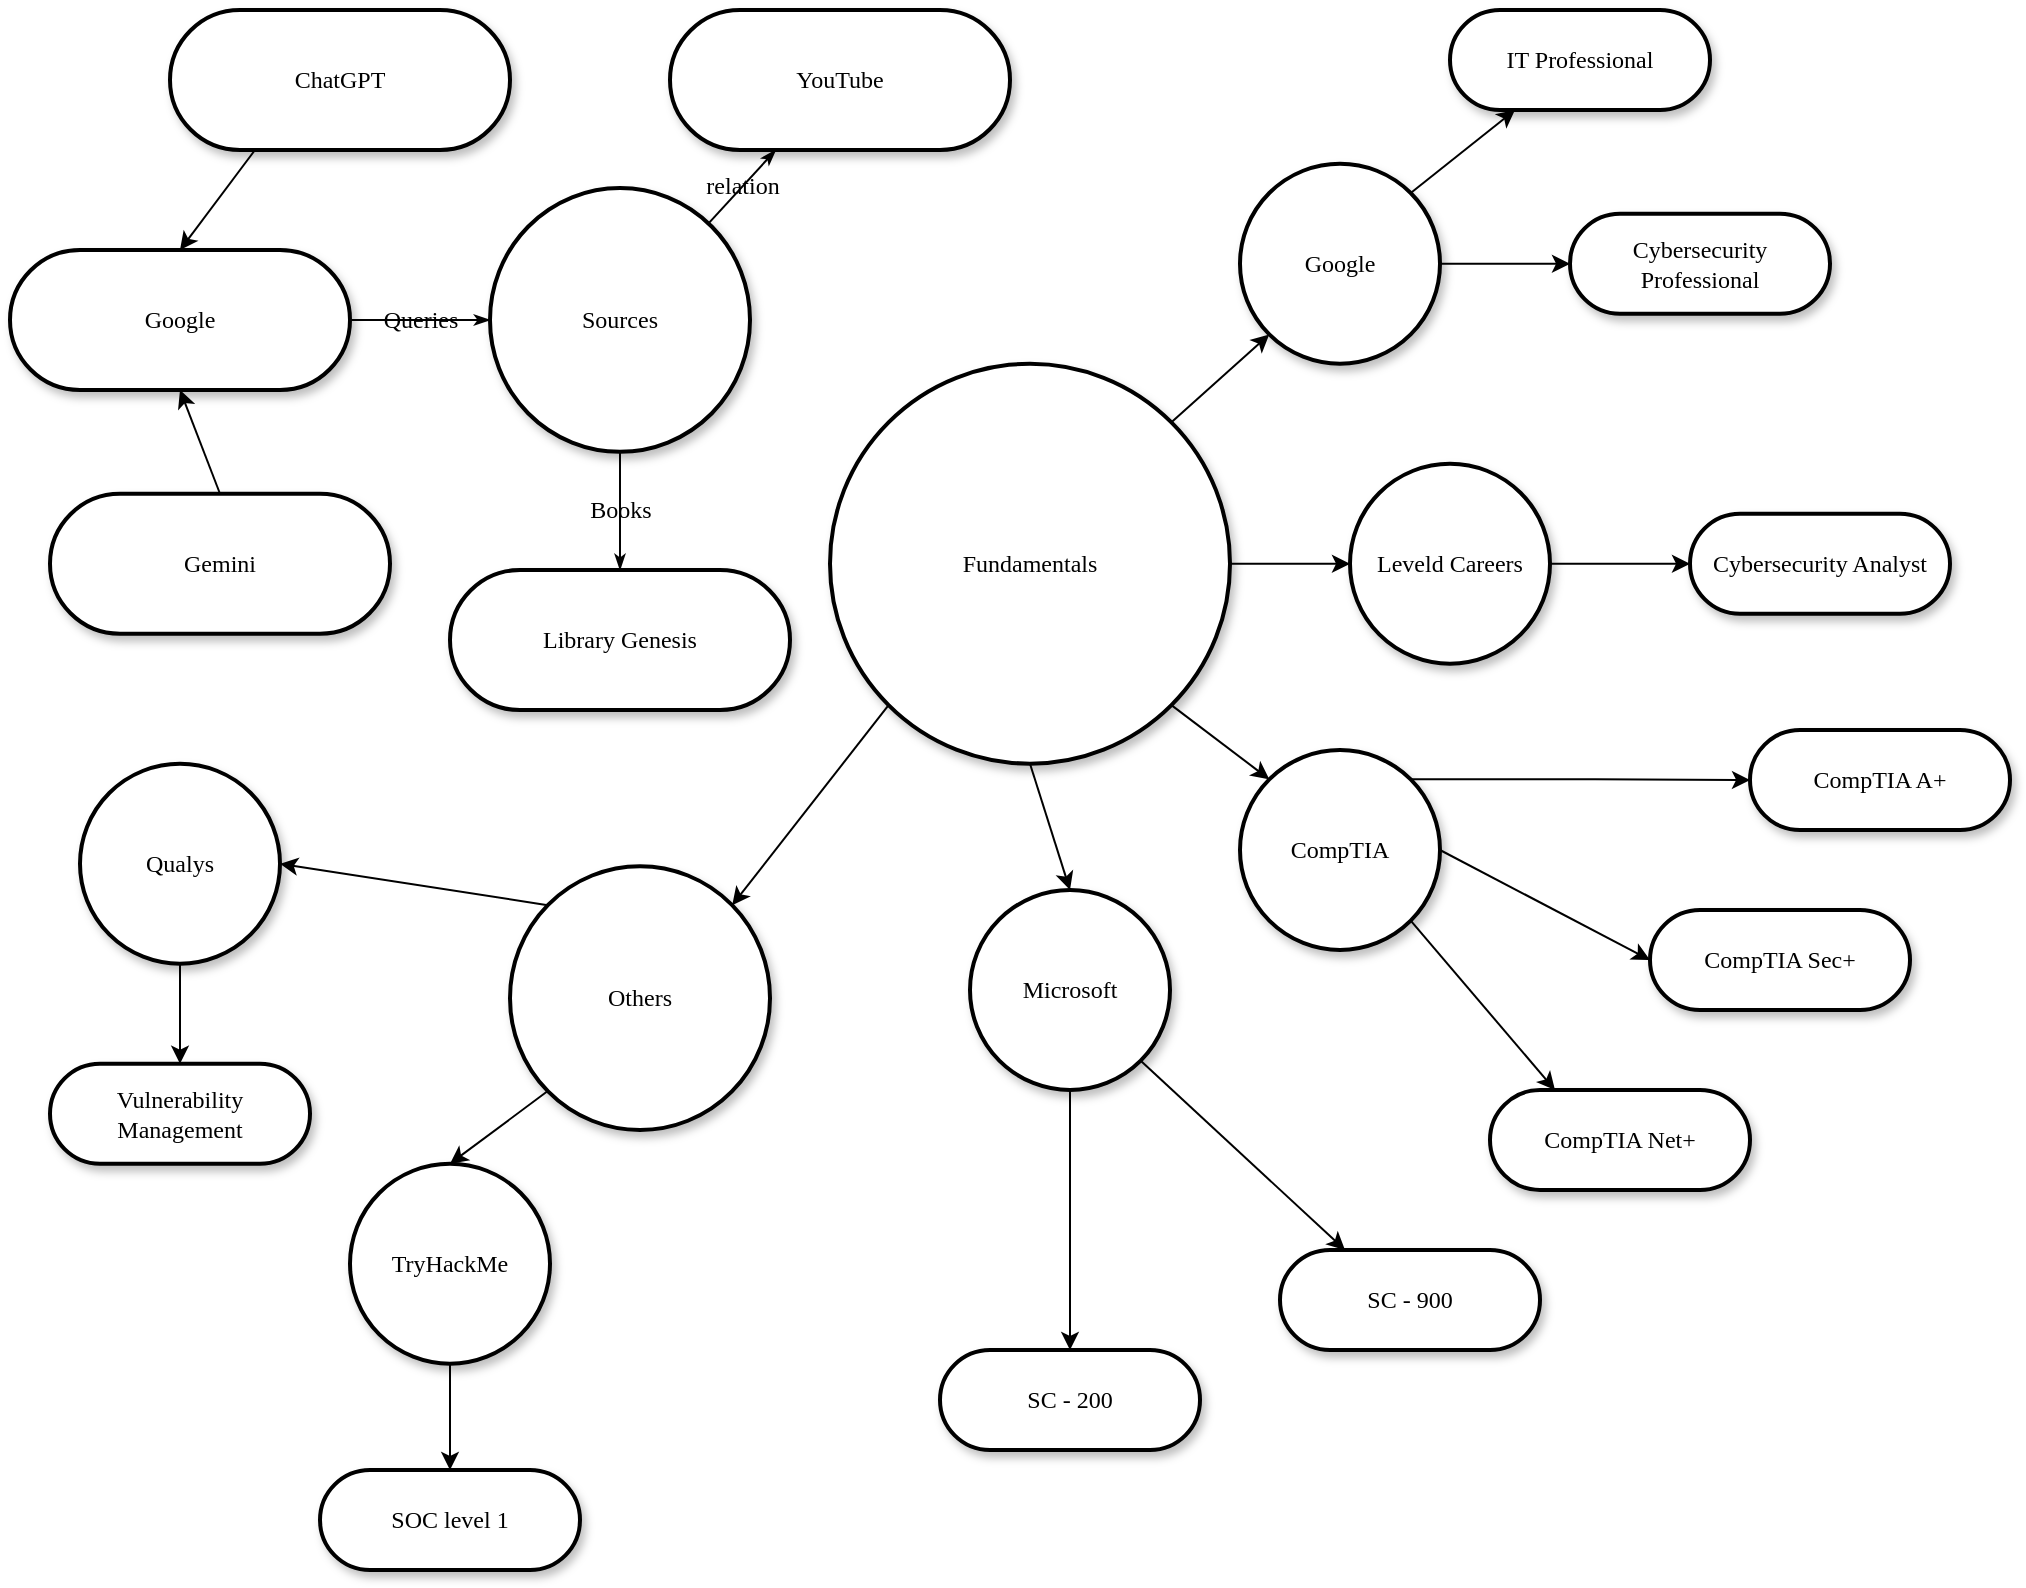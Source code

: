 <mxfile version="24.7.17">
  <diagram name="Page-1" id="ad52d381-51e7-2e0d-a935-2d0ddd2fd229">
    <mxGraphModel dx="1612" dy="931" grid="1" gridSize="10" guides="1" tooltips="1" connect="1" arrows="1" fold="1" page="1" pageScale="1" pageWidth="1100" pageHeight="850" background="none" math="0" shadow="0">
      <root>
        <mxCell id="0" />
        <mxCell id="1" parent="0" />
        <mxCell id="2c924340bb9dbf6c-1" value="Google" style="whiteSpace=wrap;html=1;rounded=1;shadow=1;comic=0;labelBackgroundColor=none;strokeWidth=2;fontFamily=Verdana;fontSize=12;align=center;arcSize=50;" parent="1" vertex="1">
          <mxGeometry x="50" y="150" width="170" height="70" as="geometry" />
        </mxCell>
        <mxCell id="2c924340bb9dbf6c-2" value="Sources" style="ellipse;whiteSpace=wrap;html=1;rounded=1;shadow=1;comic=0;labelBackgroundColor=none;strokeWidth=2;fontFamily=Verdana;fontSize=12;align=center;" parent="1" vertex="1">
          <mxGeometry x="290" y="119.06" width="130" height="131.87" as="geometry" />
        </mxCell>
        <mxCell id="eouttdCkunYeLVxg42fr-56" style="rounded=0;orthogonalLoop=1;jettySize=auto;html=1;exitX=1;exitY=0;exitDx=0;exitDy=0;entryX=0.25;entryY=1;entryDx=0;entryDy=0;" edge="1" parent="1" source="2c924340bb9dbf6c-3" target="2c924340bb9dbf6c-11">
          <mxGeometry relative="1" as="geometry" />
        </mxCell>
        <mxCell id="eouttdCkunYeLVxg42fr-57" style="edgeStyle=orthogonalEdgeStyle;rounded=0;orthogonalLoop=1;jettySize=auto;html=1;exitX=1;exitY=0.5;exitDx=0;exitDy=0;entryX=0;entryY=0.5;entryDx=0;entryDy=0;" edge="1" parent="1" source="2c924340bb9dbf6c-3" target="eouttdCkunYeLVxg42fr-15">
          <mxGeometry relative="1" as="geometry" />
        </mxCell>
        <mxCell id="2c924340bb9dbf6c-3" value="&lt;span&gt;Google&lt;/span&gt;" style="ellipse;whiteSpace=wrap;html=1;rounded=1;shadow=1;comic=0;labelBackgroundColor=none;strokeWidth=2;fontFamily=Verdana;fontSize=12;align=center;" parent="1" vertex="1">
          <mxGeometry x="665" y="106.87" width="100" height="100" as="geometry" />
        </mxCell>
        <mxCell id="eouttdCkunYeLVxg42fr-42" style="edgeStyle=orthogonalEdgeStyle;rounded=0;orthogonalLoop=1;jettySize=auto;html=1;exitX=1;exitY=0.5;exitDx=0;exitDy=0;entryX=0;entryY=0.5;entryDx=0;entryDy=0;" edge="1" parent="1" source="2c924340bb9dbf6c-4" target="eouttdCkunYeLVxg42fr-35">
          <mxGeometry relative="1" as="geometry" />
        </mxCell>
        <mxCell id="eouttdCkunYeLVxg42fr-43" style="rounded=0;orthogonalLoop=1;jettySize=auto;html=1;exitX=1;exitY=0;exitDx=0;exitDy=0;entryX=0;entryY=1;entryDx=0;entryDy=0;" edge="1" parent="1" source="2c924340bb9dbf6c-4" target="2c924340bb9dbf6c-3">
          <mxGeometry relative="1" as="geometry" />
        </mxCell>
        <mxCell id="eouttdCkunYeLVxg42fr-44" style="rounded=0;orthogonalLoop=1;jettySize=auto;html=1;exitX=1;exitY=1;exitDx=0;exitDy=0;entryX=0;entryY=0;entryDx=0;entryDy=0;" edge="1" parent="1" source="2c924340bb9dbf6c-4" target="eouttdCkunYeLVxg42fr-36">
          <mxGeometry relative="1" as="geometry" />
        </mxCell>
        <mxCell id="eouttdCkunYeLVxg42fr-48" style="rounded=0;orthogonalLoop=1;jettySize=auto;html=1;exitX=0.5;exitY=1;exitDx=0;exitDy=0;entryX=0.5;entryY=0;entryDx=0;entryDy=0;" edge="1" parent="1" source="2c924340bb9dbf6c-4" target="eouttdCkunYeLVxg42fr-37">
          <mxGeometry relative="1" as="geometry">
            <mxPoint x="610" y="500" as="targetPoint" />
          </mxGeometry>
        </mxCell>
        <mxCell id="eouttdCkunYeLVxg42fr-49" style="rounded=0;orthogonalLoop=1;jettySize=auto;html=1;exitX=0;exitY=1;exitDx=0;exitDy=0;entryX=1;entryY=0;entryDx=0;entryDy=0;" edge="1" parent="1" source="2c924340bb9dbf6c-4" target="eouttdCkunYeLVxg42fr-47">
          <mxGeometry relative="1" as="geometry" />
        </mxCell>
        <mxCell id="2c924340bb9dbf6c-4" value="Fundamentals" style="ellipse;whiteSpace=wrap;html=1;rounded=1;shadow=1;comic=0;labelBackgroundColor=none;strokeWidth=2;fontFamily=Verdana;fontSize=12;align=center;" parent="1" vertex="1">
          <mxGeometry x="460" y="206.87" width="200" height="200" as="geometry" />
        </mxCell>
        <mxCell id="eouttdCkunYeLVxg42fr-10" style="rounded=0;orthogonalLoop=1;jettySize=auto;html=1;exitX=0.25;exitY=1;exitDx=0;exitDy=0;entryX=0.5;entryY=0;entryDx=0;entryDy=0;" edge="1" parent="1" source="2c924340bb9dbf6c-8" target="2c924340bb9dbf6c-1">
          <mxGeometry relative="1" as="geometry">
            <mxPoint x="160" y="170.0" as="targetPoint" />
          </mxGeometry>
        </mxCell>
        <mxCell id="2c924340bb9dbf6c-8" value="&lt;span&gt;ChatGPT&lt;/span&gt;" style="whiteSpace=wrap;html=1;rounded=1;shadow=1;comic=0;labelBackgroundColor=none;strokeWidth=2;fontFamily=Verdana;fontSize=12;align=center;arcSize=50;" parent="1" vertex="1">
          <mxGeometry x="130" y="30" width="170" height="70" as="geometry" />
        </mxCell>
        <mxCell id="eouttdCkunYeLVxg42fr-41" style="rounded=0;orthogonalLoop=1;jettySize=auto;html=1;exitX=0.5;exitY=0;exitDx=0;exitDy=0;entryX=0.5;entryY=1;entryDx=0;entryDy=0;" edge="1" parent="1" source="2c924340bb9dbf6c-9" target="2c924340bb9dbf6c-1">
          <mxGeometry relative="1" as="geometry" />
        </mxCell>
        <mxCell id="2c924340bb9dbf6c-9" value="&lt;span&gt;Gemini&lt;/span&gt;" style="whiteSpace=wrap;html=1;rounded=1;shadow=1;comic=0;labelBackgroundColor=none;strokeWidth=2;fontFamily=Verdana;fontSize=12;align=center;arcSize=50;" parent="1" vertex="1">
          <mxGeometry x="70" y="271.87" width="170" height="70" as="geometry" />
        </mxCell>
        <mxCell id="2c924340bb9dbf6c-10" value="&lt;span&gt;YouTube&lt;/span&gt;" style="whiteSpace=wrap;html=1;rounded=1;shadow=1;comic=0;labelBackgroundColor=none;strokeWidth=2;fontFamily=Verdana;fontSize=12;align=center;arcSize=50;" parent="1" vertex="1">
          <mxGeometry x="380" y="30" width="170" height="70" as="geometry" />
        </mxCell>
        <mxCell id="2c924340bb9dbf6c-11" value="&lt;span&gt;IT Professional&lt;/span&gt;" style="whiteSpace=wrap;html=1;rounded=1;shadow=1;comic=0;labelBackgroundColor=none;strokeWidth=2;fontFamily=Verdana;fontSize=12;align=center;arcSize=50;" parent="1" vertex="1">
          <mxGeometry x="770" y="30" width="130" height="50" as="geometry" />
        </mxCell>
        <mxCell id="eouttdCkunYeLVxg42fr-9" value="" style="edgeStyle=orthogonalEdgeStyle;rounded=0;orthogonalLoop=1;jettySize=auto;html=1;" edge="1" parent="1" source="2c924340bb9dbf6c-24">
          <mxGeometry relative="1" as="geometry">
            <mxPoint x="230" y="490" as="targetPoint" />
          </mxGeometry>
        </mxCell>
        <mxCell id="2c924340bb9dbf6c-27" value="relation" style="edgeStyle=none;rounded=1;html=1;labelBackgroundColor=none;startArrow=none;startFill=0;startSize=5;endArrow=classicThin;endFill=1;endSize=5;jettySize=auto;orthogonalLoop=1;strokeColor=default;strokeWidth=1;fontFamily=Verdana;fontSize=12" parent="1" source="2c924340bb9dbf6c-2" target="2c924340bb9dbf6c-10" edge="1">
          <mxGeometry relative="1" as="geometry" />
        </mxCell>
        <mxCell id="2c924340bb9dbf6c-30" value="Queries" style="edgeStyle=none;rounded=1;html=1;labelBackgroundColor=none;startArrow=none;startFill=0;startSize=5;endArrow=classicThin;endFill=1;endSize=5;jettySize=auto;orthogonalLoop=1;strokeColor=#030303;strokeWidth=1;fontFamily=Verdana;fontSize=12;exitX=1;exitY=0.5;exitDx=0;exitDy=0;entryX=0;entryY=0.5;entryDx=0;entryDy=0;" parent="1" source="2c924340bb9dbf6c-1" target="2c924340bb9dbf6c-2" edge="1">
          <mxGeometry relative="1" as="geometry" />
        </mxCell>
        <mxCell id="2c924340bb9dbf6c-49" value="relation" style="edgeStyle=none;rounded=1;html=1;labelBackgroundColor=none;startArrow=none;startFill=0;startSize=5;endArrow=classicThin;endFill=1;endSize=5;jettySize=auto;orthogonalLoop=1;strokeColor=#B3B3B3;strokeWidth=1;fontFamily=Verdana;fontSize=12" parent="1" source="2c924340bb9dbf6c-25" edge="1">
          <mxGeometry relative="1" as="geometry">
            <mxPoint x="110" y="530.0" as="targetPoint" />
          </mxGeometry>
        </mxCell>
        <mxCell id="2c924340bb9dbf6c-56" value="&lt;span&gt;Library Genesis&lt;/span&gt;" style="whiteSpace=wrap;html=1;rounded=1;shadow=1;comic=0;labelBackgroundColor=none;strokeWidth=2;fontFamily=Verdana;fontSize=12;align=center;arcSize=50;" parent="1" vertex="1">
          <mxGeometry x="270" y="310" width="170" height="70" as="geometry" />
        </mxCell>
        <mxCell id="2c924340bb9dbf6c-62" value="Books" style="edgeStyle=none;rounded=1;html=1;labelBackgroundColor=none;startArrow=none;startFill=0;startSize=5;endArrow=classicThin;endFill=1;endSize=5;jettySize=auto;orthogonalLoop=1;strokeColor=#030303;strokeWidth=1;fontFamily=Verdana;fontSize=12" parent="1" source="2c924340bb9dbf6c-2" target="2c924340bb9dbf6c-56" edge="1">
          <mxGeometry relative="1" as="geometry" />
        </mxCell>
        <mxCell id="eouttdCkunYeLVxg42fr-3" style="edgeStyle=orthogonalEdgeStyle;rounded=0;orthogonalLoop=1;jettySize=auto;html=1;exitX=0.5;exitY=1;exitDx=0;exitDy=0;" edge="1" parent="1" source="2c924340bb9dbf6c-1" target="2c924340bb9dbf6c-1">
          <mxGeometry relative="1" as="geometry" />
        </mxCell>
        <mxCell id="eouttdCkunYeLVxg42fr-15" value="&lt;span&gt;Cybersecurity Professional&lt;/span&gt;" style="whiteSpace=wrap;html=1;rounded=1;shadow=1;comic=0;labelBackgroundColor=none;strokeWidth=2;fontFamily=Verdana;fontSize=12;align=center;arcSize=50;" vertex="1" parent="1">
          <mxGeometry x="830" y="131.87" width="130" height="50" as="geometry" />
        </mxCell>
        <mxCell id="eouttdCkunYeLVxg42fr-16" value="&lt;span&gt;SC - 900&lt;/span&gt;" style="whiteSpace=wrap;html=1;rounded=1;shadow=1;comic=0;labelBackgroundColor=none;strokeWidth=2;fontFamily=Verdana;fontSize=12;align=center;arcSize=50;" vertex="1" parent="1">
          <mxGeometry x="685" y="650" width="130" height="50" as="geometry" />
        </mxCell>
        <mxCell id="eouttdCkunYeLVxg42fr-32" value="&lt;span&gt;CompTIA Net+&lt;/span&gt;" style="whiteSpace=wrap;html=1;rounded=1;shadow=1;comic=0;labelBackgroundColor=none;strokeWidth=2;fontFamily=Verdana;fontSize=12;align=center;arcSize=50;" vertex="1" parent="1">
          <mxGeometry x="790" y="570" width="130" height="50" as="geometry" />
        </mxCell>
        <mxCell id="eouttdCkunYeLVxg42fr-33" value="&lt;span&gt;CompTIA Sec+&lt;/span&gt;" style="whiteSpace=wrap;html=1;rounded=1;shadow=1;comic=0;labelBackgroundColor=none;strokeWidth=2;fontFamily=Verdana;fontSize=12;align=center;arcSize=50;" vertex="1" parent="1">
          <mxGeometry x="870" y="480" width="130" height="50" as="geometry" />
        </mxCell>
        <mxCell id="eouttdCkunYeLVxg42fr-34" value="&lt;span&gt;Cybersecurity Analyst&lt;/span&gt;" style="whiteSpace=wrap;html=1;rounded=1;shadow=1;comic=0;labelBackgroundColor=none;strokeWidth=2;fontFamily=Verdana;fontSize=12;align=center;arcSize=50;" vertex="1" parent="1">
          <mxGeometry x="890" y="281.87" width="130" height="50" as="geometry" />
        </mxCell>
        <mxCell id="eouttdCkunYeLVxg42fr-58" style="edgeStyle=orthogonalEdgeStyle;rounded=0;orthogonalLoop=1;jettySize=auto;html=1;exitX=1;exitY=0.5;exitDx=0;exitDy=0;entryX=0;entryY=0.5;entryDx=0;entryDy=0;" edge="1" parent="1" source="eouttdCkunYeLVxg42fr-35" target="eouttdCkunYeLVxg42fr-34">
          <mxGeometry relative="1" as="geometry" />
        </mxCell>
        <mxCell id="eouttdCkunYeLVxg42fr-35" value="&lt;span&gt;Leveld Careers&lt;/span&gt;" style="ellipse;whiteSpace=wrap;html=1;rounded=1;shadow=1;comic=0;labelBackgroundColor=none;strokeWidth=2;fontFamily=Verdana;fontSize=12;align=center;" vertex="1" parent="1">
          <mxGeometry x="720" y="256.87" width="100" height="100" as="geometry" />
        </mxCell>
        <mxCell id="eouttdCkunYeLVxg42fr-59" style="rounded=0;orthogonalLoop=1;jettySize=auto;html=1;exitX=1;exitY=0.5;exitDx=0;exitDy=0;entryX=0;entryY=0.5;entryDx=0;entryDy=0;" edge="1" parent="1" source="eouttdCkunYeLVxg42fr-36" target="eouttdCkunYeLVxg42fr-33">
          <mxGeometry relative="1" as="geometry" />
        </mxCell>
        <mxCell id="eouttdCkunYeLVxg42fr-60" style="rounded=0;orthogonalLoop=1;jettySize=auto;html=1;exitX=1;exitY=1;exitDx=0;exitDy=0;entryX=0.25;entryY=0;entryDx=0;entryDy=0;" edge="1" parent="1" source="eouttdCkunYeLVxg42fr-36" target="eouttdCkunYeLVxg42fr-32">
          <mxGeometry relative="1" as="geometry" />
        </mxCell>
        <mxCell id="eouttdCkunYeLVxg42fr-68" style="edgeStyle=orthogonalEdgeStyle;rounded=0;orthogonalLoop=1;jettySize=auto;html=1;exitX=1;exitY=0;exitDx=0;exitDy=0;entryX=0;entryY=0.5;entryDx=0;entryDy=0;" edge="1" parent="1" source="eouttdCkunYeLVxg42fr-36" target="eouttdCkunYeLVxg42fr-66">
          <mxGeometry relative="1" as="geometry" />
        </mxCell>
        <mxCell id="eouttdCkunYeLVxg42fr-36" value="&lt;span&gt;CompTIA&lt;/span&gt;" style="ellipse;whiteSpace=wrap;html=1;rounded=1;shadow=1;comic=0;labelBackgroundColor=none;strokeWidth=2;fontFamily=Verdana;fontSize=12;align=center;" vertex="1" parent="1">
          <mxGeometry x="665" y="400" width="100" height="100" as="geometry" />
        </mxCell>
        <mxCell id="eouttdCkunYeLVxg42fr-62" style="rounded=0;orthogonalLoop=1;jettySize=auto;html=1;exitX=1;exitY=1;exitDx=0;exitDy=0;entryX=0.25;entryY=0;entryDx=0;entryDy=0;" edge="1" parent="1" source="eouttdCkunYeLVxg42fr-37" target="eouttdCkunYeLVxg42fr-16">
          <mxGeometry relative="1" as="geometry" />
        </mxCell>
        <mxCell id="eouttdCkunYeLVxg42fr-63" style="edgeStyle=orthogonalEdgeStyle;rounded=0;orthogonalLoop=1;jettySize=auto;html=1;exitX=0.5;exitY=1;exitDx=0;exitDy=0;entryX=0.5;entryY=0;entryDx=0;entryDy=0;" edge="1" parent="1" source="eouttdCkunYeLVxg42fr-37" target="eouttdCkunYeLVxg42fr-51">
          <mxGeometry relative="1" as="geometry" />
        </mxCell>
        <mxCell id="eouttdCkunYeLVxg42fr-37" value="Microsoft" style="ellipse;whiteSpace=wrap;html=1;rounded=1;shadow=1;comic=0;labelBackgroundColor=none;strokeWidth=2;fontFamily=Verdana;fontSize=12;align=center;" vertex="1" parent="1">
          <mxGeometry x="530" y="470" width="100" height="100" as="geometry" />
        </mxCell>
        <mxCell id="eouttdCkunYeLVxg42fr-64" style="edgeStyle=orthogonalEdgeStyle;rounded=0;orthogonalLoop=1;jettySize=auto;html=1;exitX=0.5;exitY=1;exitDx=0;exitDy=0;entryX=0.5;entryY=0;entryDx=0;entryDy=0;" edge="1" parent="1" source="eouttdCkunYeLVxg42fr-38" target="eouttdCkunYeLVxg42fr-55">
          <mxGeometry relative="1" as="geometry" />
        </mxCell>
        <mxCell id="eouttdCkunYeLVxg42fr-38" value="&lt;span&gt;TryHackMe&lt;/span&gt;" style="ellipse;whiteSpace=wrap;html=1;rounded=1;shadow=1;comic=0;labelBackgroundColor=none;strokeWidth=2;fontFamily=Verdana;fontSize=12;align=center;" vertex="1" parent="1">
          <mxGeometry x="220" y="606.87" width="100" height="100" as="geometry" />
        </mxCell>
        <mxCell id="eouttdCkunYeLVxg42fr-69" style="rounded=0;orthogonalLoop=1;jettySize=auto;html=1;exitX=0;exitY=0;exitDx=0;exitDy=0;entryX=1;entryY=0.5;entryDx=0;entryDy=0;" edge="1" parent="1" source="eouttdCkunYeLVxg42fr-47" target="eouttdCkunYeLVxg42fr-50">
          <mxGeometry relative="1" as="geometry" />
        </mxCell>
        <mxCell id="eouttdCkunYeLVxg42fr-70" style="rounded=0;orthogonalLoop=1;jettySize=auto;html=1;exitX=0;exitY=1;exitDx=0;exitDy=0;entryX=0.5;entryY=0;entryDx=0;entryDy=0;" edge="1" parent="1" source="eouttdCkunYeLVxg42fr-47" target="eouttdCkunYeLVxg42fr-38">
          <mxGeometry relative="1" as="geometry" />
        </mxCell>
        <mxCell id="eouttdCkunYeLVxg42fr-47" value="Others" style="ellipse;whiteSpace=wrap;html=1;rounded=1;shadow=1;comic=0;labelBackgroundColor=none;strokeWidth=2;fontFamily=Verdana;fontSize=12;align=center;" vertex="1" parent="1">
          <mxGeometry x="300" y="458.13" width="130" height="131.87" as="geometry" />
        </mxCell>
        <mxCell id="eouttdCkunYeLVxg42fr-65" style="edgeStyle=orthogonalEdgeStyle;rounded=0;orthogonalLoop=1;jettySize=auto;html=1;exitX=0.5;exitY=1;exitDx=0;exitDy=0;entryX=0.5;entryY=0;entryDx=0;entryDy=0;" edge="1" parent="1" source="eouttdCkunYeLVxg42fr-50" target="eouttdCkunYeLVxg42fr-54">
          <mxGeometry relative="1" as="geometry" />
        </mxCell>
        <mxCell id="eouttdCkunYeLVxg42fr-50" value="&lt;span&gt;Qualys&lt;/span&gt;" style="ellipse;whiteSpace=wrap;html=1;rounded=1;shadow=1;comic=0;labelBackgroundColor=none;strokeWidth=2;fontFamily=Verdana;fontSize=12;align=center;" vertex="1" parent="1">
          <mxGeometry x="85" y="406.87" width="100" height="100" as="geometry" />
        </mxCell>
        <mxCell id="eouttdCkunYeLVxg42fr-51" value="&lt;span&gt;SC - 200&lt;/span&gt;" style="whiteSpace=wrap;html=1;rounded=1;shadow=1;comic=0;labelBackgroundColor=none;strokeWidth=2;fontFamily=Verdana;fontSize=12;align=center;arcSize=50;" vertex="1" parent="1">
          <mxGeometry x="515" y="700" width="130" height="50" as="geometry" />
        </mxCell>
        <mxCell id="eouttdCkunYeLVxg42fr-54" value="&lt;span&gt;Vulnerability Management&lt;/span&gt;" style="whiteSpace=wrap;html=1;rounded=1;shadow=1;comic=0;labelBackgroundColor=none;strokeWidth=2;fontFamily=Verdana;fontSize=12;align=center;arcSize=50;" vertex="1" parent="1">
          <mxGeometry x="70" y="556.87" width="130" height="50" as="geometry" />
        </mxCell>
        <mxCell id="eouttdCkunYeLVxg42fr-55" value="&lt;span&gt;SOC level 1&lt;/span&gt;" style="whiteSpace=wrap;html=1;rounded=1;shadow=1;comic=0;labelBackgroundColor=none;strokeWidth=2;fontFamily=Verdana;fontSize=12;align=center;arcSize=50;" vertex="1" parent="1">
          <mxGeometry x="205" y="760" width="130" height="50" as="geometry" />
        </mxCell>
        <mxCell id="eouttdCkunYeLVxg42fr-66" value="&lt;span&gt;CompTIA A+&lt;/span&gt;" style="whiteSpace=wrap;html=1;rounded=1;shadow=1;comic=0;labelBackgroundColor=none;strokeWidth=2;fontFamily=Verdana;fontSize=12;align=center;arcSize=50;" vertex="1" parent="1">
          <mxGeometry x="920" y="390" width="130" height="50" as="geometry" />
        </mxCell>
      </root>
    </mxGraphModel>
  </diagram>
</mxfile>
